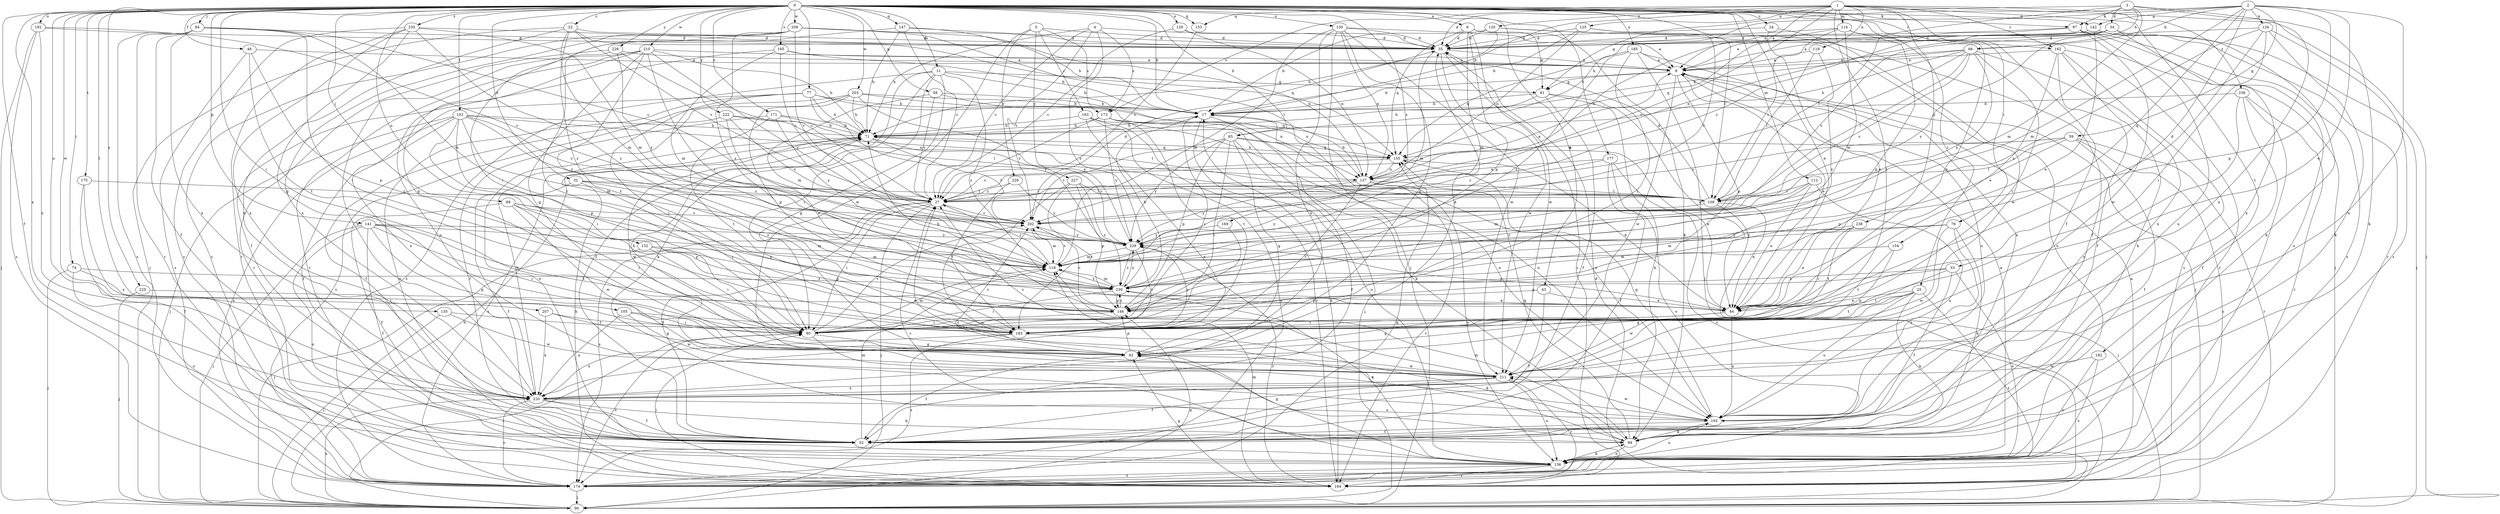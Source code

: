 strict digraph  {
0;
1;
2;
3;
4;
5;
6;
8;
11;
17;
22;
24;
25;
27;
32;
33;
34;
35;
43;
44;
46;
52;
58;
59;
61;
62;
65;
66;
71;
74;
76;
77;
80;
84;
89;
90;
97;
99;
102;
105;
109;
112;
114;
118;
119;
120;
125;
126;
127;
129;
130;
132;
135;
136;
141;
142;
146;
147;
153;
154;
155;
162;
163;
164;
165;
169;
171;
173;
174;
175;
177;
182;
183;
185;
192;
193;
202;
203;
207;
209;
210;
211;
220;
222;
225;
226;
227;
228;
229;
235;
236;
238;
239;
0 -> 6  [label=a];
0 -> 11  [label=b];
0 -> 17  [label=b];
0 -> 22  [label=c];
0 -> 24  [label=c];
0 -> 25  [label=c];
0 -> 32  [label=d];
0 -> 43  [label=e];
0 -> 44  [label=e];
0 -> 46  [label=f];
0 -> 52  [label=f];
0 -> 58  [label=g];
0 -> 65  [label=h];
0 -> 74  [label=i];
0 -> 76  [label=i];
0 -> 77  [label=i];
0 -> 80  [label=i];
0 -> 84  [label=j];
0 -> 89  [label=j];
0 -> 97  [label=k];
0 -> 102  [label=l];
0 -> 105  [label=l];
0 -> 109  [label=l];
0 -> 112  [label=m];
0 -> 129  [label=o];
0 -> 130  [label=o];
0 -> 132  [label=o];
0 -> 135  [label=o];
0 -> 141  [label=p];
0 -> 142  [label=p];
0 -> 147  [label=q];
0 -> 153  [label=q];
0 -> 162  [label=r];
0 -> 165  [label=s];
0 -> 169  [label=s];
0 -> 171  [label=s];
0 -> 175  [label=t];
0 -> 177  [label=t];
0 -> 185  [label=u];
0 -> 192  [label=u];
0 -> 203  [label=w];
0 -> 207  [label=w];
0 -> 209  [label=w];
0 -> 210  [label=w];
0 -> 220  [label=x];
0 -> 222  [label=y];
0 -> 225  [label=y];
0 -> 226  [label=y];
0 -> 235  [label=z];
1 -> 8  [label=a];
1 -> 17  [label=b];
1 -> 52  [label=f];
1 -> 90  [label=j];
1 -> 114  [label=m];
1 -> 119  [label=n];
1 -> 120  [label=n];
1 -> 125  [label=n];
1 -> 153  [label=q];
1 -> 162  [label=r];
1 -> 173  [label=s];
1 -> 182  [label=t];
1 -> 183  [label=t];
1 -> 202  [label=v];
1 -> 236  [label=z];
1 -> 238  [label=z];
2 -> 33  [label=d];
2 -> 44  [label=e];
2 -> 59  [label=g];
2 -> 61  [label=g];
2 -> 65  [label=h];
2 -> 66  [label=h];
2 -> 118  [label=m];
2 -> 126  [label=n];
2 -> 142  [label=p];
2 -> 146  [label=p];
2 -> 154  [label=q];
2 -> 193  [label=u];
3 -> 34  [label=d];
3 -> 35  [label=d];
3 -> 66  [label=h];
3 -> 97  [label=k];
3 -> 99  [label=k];
3 -> 109  [label=l];
3 -> 118  [label=m];
3 -> 220  [label=x];
4 -> 27  [label=c];
4 -> 35  [label=d];
4 -> 71  [label=h];
4 -> 173  [label=s];
4 -> 202  [label=v];
4 -> 239  [label=z];
5 -> 35  [label=d];
5 -> 163  [label=r];
5 -> 173  [label=s];
5 -> 211  [label=w];
5 -> 227  [label=y];
5 -> 228  [label=y];
6 -> 35  [label=d];
6 -> 61  [label=g];
6 -> 99  [label=k];
6 -> 118  [label=m];
6 -> 146  [label=p];
6 -> 155  [label=q];
6 -> 211  [label=w];
8 -> 17  [label=b];
8 -> 44  [label=e];
8 -> 61  [label=g];
8 -> 90  [label=j];
8 -> 146  [label=p];
8 -> 193  [label=u];
8 -> 211  [label=w];
11 -> 17  [label=b];
11 -> 52  [label=f];
11 -> 61  [label=g];
11 -> 62  [label=g];
11 -> 80  [label=i];
11 -> 99  [label=k];
11 -> 174  [label=s];
11 -> 239  [label=z];
17 -> 71  [label=h];
17 -> 80  [label=i];
17 -> 90  [label=j];
17 -> 136  [label=o];
17 -> 193  [label=u];
22 -> 27  [label=c];
22 -> 35  [label=d];
22 -> 90  [label=j];
22 -> 118  [label=m];
22 -> 155  [label=q];
22 -> 220  [label=x];
22 -> 239  [label=z];
24 -> 35  [label=d];
24 -> 44  [label=e];
24 -> 136  [label=o];
25 -> 44  [label=e];
25 -> 62  [label=g];
25 -> 99  [label=k];
25 -> 174  [label=s];
25 -> 183  [label=t];
25 -> 193  [label=u];
25 -> 211  [label=w];
27 -> 8  [label=a];
27 -> 52  [label=f];
27 -> 80  [label=i];
27 -> 90  [label=j];
27 -> 174  [label=s];
27 -> 202  [label=v];
32 -> 27  [label=c];
32 -> 52  [label=f];
32 -> 80  [label=i];
32 -> 109  [label=l];
32 -> 239  [label=z];
33 -> 52  [label=f];
33 -> 136  [label=o];
33 -> 146  [label=p];
33 -> 183  [label=t];
33 -> 239  [label=z];
34 -> 8  [label=a];
34 -> 35  [label=d];
34 -> 99  [label=k];
34 -> 127  [label=n];
34 -> 202  [label=v];
34 -> 220  [label=x];
34 -> 229  [label=y];
35 -> 8  [label=a];
35 -> 118  [label=m];
35 -> 164  [label=r];
35 -> 211  [label=w];
43 -> 44  [label=e];
43 -> 52  [label=f];
43 -> 146  [label=p];
44 -> 62  [label=g];
44 -> 183  [label=t];
44 -> 193  [label=u];
44 -> 229  [label=y];
46 -> 8  [label=a];
46 -> 146  [label=p];
46 -> 174  [label=s];
46 -> 183  [label=t];
52 -> 118  [label=m];
58 -> 17  [label=b];
58 -> 27  [label=c];
58 -> 118  [label=m];
58 -> 127  [label=n];
59 -> 27  [label=c];
59 -> 52  [label=f];
59 -> 109  [label=l];
59 -> 146  [label=p];
59 -> 155  [label=q];
59 -> 164  [label=r];
59 -> 174  [label=s];
61 -> 17  [label=b];
61 -> 44  [label=e];
61 -> 52  [label=f];
61 -> 71  [label=h];
61 -> 99  [label=k];
62 -> 35  [label=d];
62 -> 52  [label=f];
62 -> 71  [label=h];
62 -> 146  [label=p];
62 -> 202  [label=v];
62 -> 211  [label=w];
65 -> 44  [label=e];
65 -> 52  [label=f];
65 -> 62  [label=g];
65 -> 80  [label=i];
65 -> 146  [label=p];
65 -> 155  [label=q];
65 -> 202  [label=v];
65 -> 229  [label=y];
66 -> 8  [label=a];
66 -> 17  [label=b];
66 -> 27  [label=c];
66 -> 71  [label=h];
66 -> 80  [label=i];
66 -> 109  [label=l];
66 -> 202  [label=v];
66 -> 220  [label=x];
66 -> 229  [label=y];
71 -> 155  [label=q];
71 -> 174  [label=s];
71 -> 202  [label=v];
71 -> 211  [label=w];
71 -> 229  [label=y];
74 -> 80  [label=i];
74 -> 90  [label=j];
74 -> 136  [label=o];
74 -> 239  [label=z];
76 -> 99  [label=k];
76 -> 118  [label=m];
76 -> 193  [label=u];
76 -> 211  [label=w];
76 -> 229  [label=y];
77 -> 17  [label=b];
77 -> 71  [label=h];
77 -> 80  [label=i];
77 -> 136  [label=o];
77 -> 155  [label=q];
77 -> 220  [label=x];
77 -> 229  [label=y];
80 -> 62  [label=g];
80 -> 118  [label=m];
80 -> 174  [label=s];
80 -> 193  [label=u];
80 -> 202  [label=v];
84 -> 27  [label=c];
84 -> 35  [label=d];
84 -> 52  [label=f];
84 -> 118  [label=m];
84 -> 164  [label=r];
84 -> 174  [label=s];
84 -> 183  [label=t];
84 -> 220  [label=x];
89 -> 44  [label=e];
89 -> 52  [label=f];
89 -> 80  [label=i];
89 -> 146  [label=p];
89 -> 202  [label=v];
89 -> 211  [label=w];
90 -> 35  [label=d];
90 -> 71  [label=h];
90 -> 80  [label=i];
90 -> 146  [label=p];
90 -> 220  [label=x];
97 -> 27  [label=c];
97 -> 35  [label=d];
97 -> 136  [label=o];
97 -> 174  [label=s];
97 -> 193  [label=u];
97 -> 211  [label=w];
99 -> 27  [label=c];
99 -> 62  [label=g];
99 -> 118  [label=m];
99 -> 136  [label=o];
99 -> 155  [label=q];
102 -> 27  [label=c];
102 -> 52  [label=f];
102 -> 71  [label=h];
102 -> 80  [label=i];
102 -> 90  [label=j];
102 -> 118  [label=m];
102 -> 127  [label=n];
102 -> 146  [label=p];
102 -> 174  [label=s];
102 -> 202  [label=v];
105 -> 80  [label=i];
105 -> 183  [label=t];
105 -> 211  [label=w];
105 -> 220  [label=x];
109 -> 35  [label=d];
109 -> 44  [label=e];
109 -> 90  [label=j];
109 -> 229  [label=y];
112 -> 44  [label=e];
112 -> 109  [label=l];
112 -> 118  [label=m];
112 -> 193  [label=u];
112 -> 239  [label=z];
114 -> 35  [label=d];
114 -> 44  [label=e];
114 -> 109  [label=l];
114 -> 118  [label=m];
114 -> 127  [label=n];
114 -> 146  [label=p];
118 -> 27  [label=c];
118 -> 202  [label=v];
118 -> 239  [label=z];
119 -> 8  [label=a];
119 -> 109  [label=l];
119 -> 239  [label=z];
120 -> 17  [label=b];
120 -> 35  [label=d];
120 -> 71  [label=h];
120 -> 90  [label=j];
120 -> 211  [label=w];
125 -> 17  [label=b];
125 -> 35  [label=d];
125 -> 52  [label=f];
125 -> 127  [label=n];
125 -> 202  [label=v];
126 -> 35  [label=d];
126 -> 44  [label=e];
126 -> 80  [label=i];
126 -> 99  [label=k];
126 -> 174  [label=s];
126 -> 239  [label=z];
127 -> 17  [label=b];
127 -> 27  [label=c];
127 -> 109  [label=l];
127 -> 136  [label=o];
127 -> 164  [label=r];
127 -> 183  [label=t];
127 -> 229  [label=y];
129 -> 27  [label=c];
129 -> 35  [label=d];
129 -> 127  [label=n];
130 -> 8  [label=a];
130 -> 35  [label=d];
130 -> 62  [label=g];
130 -> 90  [label=j];
130 -> 118  [label=m];
130 -> 127  [label=n];
130 -> 211  [label=w];
130 -> 220  [label=x];
132 -> 80  [label=i];
132 -> 90  [label=j];
132 -> 118  [label=m];
132 -> 146  [label=p];
135 -> 90  [label=j];
135 -> 183  [label=t];
135 -> 211  [label=w];
136 -> 8  [label=a];
136 -> 27  [label=c];
136 -> 99  [label=k];
136 -> 164  [label=r];
136 -> 174  [label=s];
136 -> 193  [label=u];
136 -> 239  [label=z];
141 -> 52  [label=f];
141 -> 62  [label=g];
141 -> 80  [label=i];
141 -> 90  [label=j];
141 -> 118  [label=m];
141 -> 136  [label=o];
141 -> 183  [label=t];
141 -> 229  [label=y];
142 -> 8  [label=a];
142 -> 35  [label=d];
142 -> 44  [label=e];
142 -> 90  [label=j];
142 -> 155  [label=q];
142 -> 164  [label=r];
146 -> 71  [label=h];
146 -> 80  [label=i];
146 -> 202  [label=v];
146 -> 239  [label=z];
147 -> 17  [label=b];
147 -> 27  [label=c];
147 -> 35  [label=d];
147 -> 62  [label=g];
147 -> 71  [label=h];
153 -> 27  [label=c];
154 -> 62  [label=g];
154 -> 118  [label=m];
154 -> 183  [label=t];
155 -> 27  [label=c];
155 -> 44  [label=e];
155 -> 71  [label=h];
155 -> 127  [label=n];
162 -> 8  [label=a];
162 -> 44  [label=e];
162 -> 52  [label=f];
162 -> 99  [label=k];
162 -> 164  [label=r];
162 -> 174  [label=s];
163 -> 71  [label=h];
163 -> 164  [label=r];
163 -> 174  [label=s];
163 -> 193  [label=u];
163 -> 220  [label=x];
164 -> 8  [label=a];
164 -> 17  [label=b];
164 -> 62  [label=g];
164 -> 71  [label=h];
164 -> 80  [label=i];
164 -> 118  [label=m];
165 -> 8  [label=a];
165 -> 17  [label=b];
165 -> 27  [label=c];
165 -> 52  [label=f];
165 -> 118  [label=m];
169 -> 80  [label=i];
169 -> 229  [label=y];
171 -> 52  [label=f];
171 -> 71  [label=h];
171 -> 109  [label=l];
171 -> 183  [label=t];
171 -> 229  [label=y];
173 -> 27  [label=c];
173 -> 71  [label=h];
173 -> 99  [label=k];
173 -> 183  [label=t];
173 -> 193  [label=u];
173 -> 229  [label=y];
174 -> 90  [label=j];
174 -> 155  [label=q];
175 -> 27  [label=c];
175 -> 52  [label=f];
175 -> 220  [label=x];
177 -> 27  [label=c];
177 -> 52  [label=f];
177 -> 127  [label=n];
177 -> 136  [label=o];
177 -> 164  [label=r];
182 -> 136  [label=o];
182 -> 174  [label=s];
182 -> 211  [label=w];
183 -> 99  [label=k];
183 -> 174  [label=s];
183 -> 220  [label=x];
183 -> 229  [label=y];
185 -> 8  [label=a];
185 -> 80  [label=i];
185 -> 90  [label=j];
185 -> 155  [label=q];
185 -> 193  [label=u];
185 -> 239  [label=z];
192 -> 35  [label=d];
192 -> 90  [label=j];
192 -> 174  [label=s];
192 -> 202  [label=v];
192 -> 220  [label=x];
193 -> 52  [label=f];
193 -> 99  [label=k];
193 -> 155  [label=q];
193 -> 211  [label=w];
202 -> 35  [label=d];
202 -> 118  [label=m];
202 -> 229  [label=y];
203 -> 17  [label=b];
203 -> 71  [label=h];
203 -> 127  [label=n];
203 -> 136  [label=o];
203 -> 146  [label=p];
203 -> 174  [label=s];
203 -> 229  [label=y];
207 -> 62  [label=g];
207 -> 183  [label=t];
207 -> 220  [label=x];
209 -> 35  [label=d];
209 -> 80  [label=i];
209 -> 109  [label=l];
209 -> 127  [label=n];
209 -> 174  [label=s];
209 -> 202  [label=v];
209 -> 220  [label=x];
209 -> 239  [label=z];
210 -> 8  [label=a];
210 -> 62  [label=g];
210 -> 71  [label=h];
210 -> 164  [label=r];
210 -> 183  [label=t];
210 -> 193  [label=u];
210 -> 220  [label=x];
210 -> 229  [label=y];
210 -> 239  [label=z];
211 -> 27  [label=c];
211 -> 52  [label=f];
211 -> 136  [label=o];
211 -> 164  [label=r];
211 -> 220  [label=x];
220 -> 52  [label=f];
220 -> 71  [label=h];
220 -> 99  [label=k];
220 -> 174  [label=s];
220 -> 193  [label=u];
222 -> 44  [label=e];
222 -> 52  [label=f];
222 -> 71  [label=h];
222 -> 109  [label=l];
222 -> 202  [label=v];
225 -> 44  [label=e];
225 -> 90  [label=j];
226 -> 8  [label=a];
226 -> 27  [label=c];
226 -> 164  [label=r];
226 -> 183  [label=t];
226 -> 229  [label=y];
227 -> 109  [label=l];
227 -> 136  [label=o];
227 -> 146  [label=p];
227 -> 183  [label=t];
227 -> 239  [label=z];
228 -> 27  [label=c];
228 -> 183  [label=t];
228 -> 229  [label=y];
229 -> 118  [label=m];
229 -> 164  [label=r];
229 -> 183  [label=t];
229 -> 239  [label=z];
235 -> 35  [label=d];
235 -> 62  [label=g];
235 -> 118  [label=m];
235 -> 164  [label=r];
235 -> 174  [label=s];
235 -> 220  [label=x];
235 -> 239  [label=z];
236 -> 17  [label=b];
236 -> 52  [label=f];
236 -> 164  [label=r];
236 -> 174  [label=s];
236 -> 193  [label=u];
238 -> 44  [label=e];
238 -> 80  [label=i];
238 -> 183  [label=t];
238 -> 229  [label=y];
239 -> 17  [label=b];
239 -> 44  [label=e];
239 -> 80  [label=i];
239 -> 118  [label=m];
239 -> 146  [label=p];
239 -> 229  [label=y];
}
